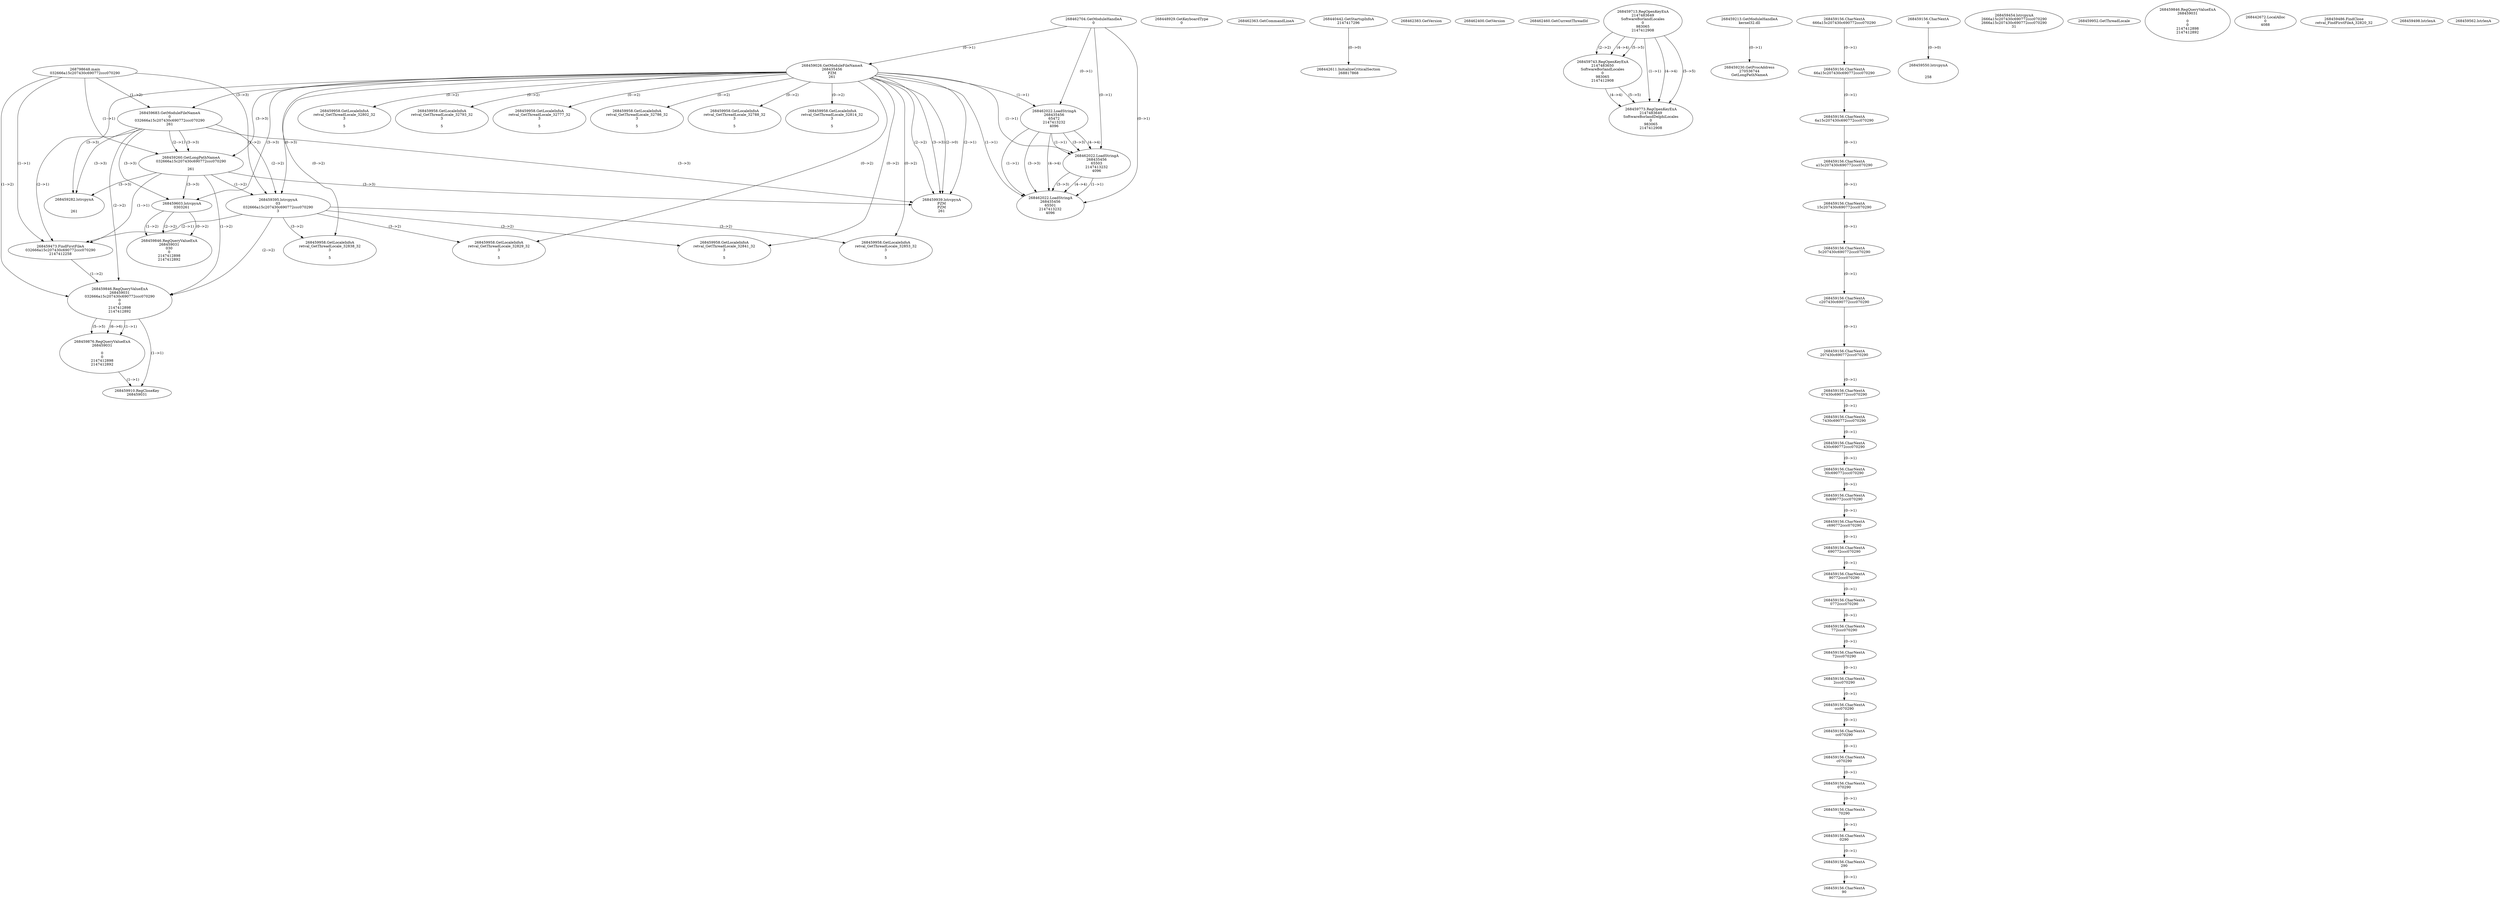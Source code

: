 // Global SCDG with merge call
digraph {
	0 [label="268798648.main
032666a15c207430c690772ccc070290"]
	1 [label="268462704.GetModuleHandleA
0"]
	2 [label="268448929.GetKeyboardType
0"]
	3 [label="268462363.GetCommandLineA
"]
	4 [label="268440442.GetStartupInfoA
2147417296"]
	5 [label="268462383.GetVersion
"]
	6 [label="268462400.GetVersion
"]
	7 [label="268462460.GetCurrentThreadId
"]
	8 [label="268459026.GetModuleFileNameA
268435456
PZM
261"]
	1 -> 8 [label="(0-->1)"]
	9 [label="268459683.GetModuleFileNameA
0
032666a15c207430c690772ccc070290
261"]
	0 -> 9 [label="(1-->2)"]
	8 -> 9 [label="(3-->3)"]
	10 [label="268459713.RegOpenKeyExA
2147483649
Software\Borland\Locales
0
983065
2147412908"]
	11 [label="268459743.RegOpenKeyExA
2147483650
Software\Borland\Locales
0
983065
2147412908"]
	10 -> 11 [label="(2-->2)"]
	10 -> 11 [label="(4-->4)"]
	10 -> 11 [label="(5-->5)"]
	12 [label="268459773.RegOpenKeyExA
2147483649
Software\Borland\Delphi\Locales
0
983065
2147412908"]
	10 -> 12 [label="(1-->1)"]
	10 -> 12 [label="(4-->4)"]
	11 -> 12 [label="(4-->4)"]
	10 -> 12 [label="(5-->5)"]
	11 -> 12 [label="(5-->5)"]
	13 [label="268459213.GetModuleHandleA
kernel32.dll"]
	14 [label="268459230.GetProcAddress
270536744
GetLongPathNameA"]
	13 -> 14 [label="(0-->1)"]
	15 [label="268459260.GetLongPathNameA
032666a15c207430c690772ccc070290

261"]
	0 -> 15 [label="(1-->1)"]
	9 -> 15 [label="(2-->1)"]
	8 -> 15 [label="(3-->3)"]
	9 -> 15 [label="(3-->3)"]
	16 [label="268459395.lstrcpynA
03
032666a15c207430c690772ccc070290
3"]
	0 -> 16 [label="(1-->2)"]
	9 -> 16 [label="(2-->2)"]
	15 -> 16 [label="(1-->2)"]
	8 -> 16 [label="(0-->3)"]
	17 [label="268459156.CharNextA
666a15c207430c690772ccc070290"]
	18 [label="268459156.CharNextA
66a15c207430c690772ccc070290"]
	17 -> 18 [label="(0-->1)"]
	19 [label="268459156.CharNextA
6a15c207430c690772ccc070290"]
	18 -> 19 [label="(0-->1)"]
	20 [label="268459156.CharNextA
a15c207430c690772ccc070290"]
	19 -> 20 [label="(0-->1)"]
	21 [label="268459156.CharNextA
15c207430c690772ccc070290"]
	20 -> 21 [label="(0-->1)"]
	22 [label="268459156.CharNextA
5c207430c690772ccc070290"]
	21 -> 22 [label="(0-->1)"]
	23 [label="268459156.CharNextA
c207430c690772ccc070290"]
	22 -> 23 [label="(0-->1)"]
	24 [label="268459156.CharNextA
207430c690772ccc070290"]
	23 -> 24 [label="(0-->1)"]
	25 [label="268459156.CharNextA
07430c690772ccc070290"]
	24 -> 25 [label="(0-->1)"]
	26 [label="268459156.CharNextA
7430c690772ccc070290"]
	25 -> 26 [label="(0-->1)"]
	27 [label="268459156.CharNextA
430c690772ccc070290"]
	26 -> 27 [label="(0-->1)"]
	28 [label="268459156.CharNextA
30c690772ccc070290"]
	27 -> 28 [label="(0-->1)"]
	29 [label="268459156.CharNextA
0c690772ccc070290"]
	28 -> 29 [label="(0-->1)"]
	30 [label="268459156.CharNextA
c690772ccc070290"]
	29 -> 30 [label="(0-->1)"]
	31 [label="268459156.CharNextA
690772ccc070290"]
	30 -> 31 [label="(0-->1)"]
	32 [label="268459156.CharNextA
90772ccc070290"]
	31 -> 32 [label="(0-->1)"]
	33 [label="268459156.CharNextA
0772ccc070290"]
	32 -> 33 [label="(0-->1)"]
	34 [label="268459156.CharNextA
772ccc070290"]
	33 -> 34 [label="(0-->1)"]
	35 [label="268459156.CharNextA
72ccc070290"]
	34 -> 35 [label="(0-->1)"]
	36 [label="268459156.CharNextA
2ccc070290"]
	35 -> 36 [label="(0-->1)"]
	37 [label="268459156.CharNextA
ccc070290"]
	36 -> 37 [label="(0-->1)"]
	38 [label="268459156.CharNextA
cc070290"]
	37 -> 38 [label="(0-->1)"]
	39 [label="268459156.CharNextA
c070290"]
	38 -> 39 [label="(0-->1)"]
	40 [label="268459156.CharNextA
070290"]
	39 -> 40 [label="(0-->1)"]
	41 [label="268459156.CharNextA
70290"]
	40 -> 41 [label="(0-->1)"]
	42 [label="268459156.CharNextA
0290"]
	41 -> 42 [label="(0-->1)"]
	43 [label="268459156.CharNextA
290"]
	42 -> 43 [label="(0-->1)"]
	44 [label="268459156.CharNextA
90"]
	43 -> 44 [label="(0-->1)"]
	45 [label="268459156.CharNextA
0"]
	46 [label="268459454.lstrcpynA
2666a15c207430c690772ccc070290
2666a15c207430c690772ccc070290
31"]
	47 [label="268459473.FindFirstFileA
032666a15c207430c690772ccc070290
2147412258"]
	0 -> 47 [label="(1-->1)"]
	9 -> 47 [label="(2-->1)"]
	15 -> 47 [label="(1-->1)"]
	16 -> 47 [label="(2-->1)"]
	48 [label="268459846.RegQueryValueExA
268459031
032666a15c207430c690772ccc070290
0
0
2147412898
2147412892"]
	0 -> 48 [label="(1-->2)"]
	9 -> 48 [label="(2-->2)"]
	15 -> 48 [label="(1-->2)"]
	16 -> 48 [label="(2-->2)"]
	47 -> 48 [label="(1-->2)"]
	49 [label="268459876.RegQueryValueExA
268459031

0
0
2147412898
2147412892"]
	48 -> 49 [label="(1-->1)"]
	48 -> 49 [label="(5-->5)"]
	48 -> 49 [label="(6-->6)"]
	50 [label="268459910.RegCloseKey
268459031"]
	48 -> 50 [label="(1-->1)"]
	49 -> 50 [label="(1-->1)"]
	51 [label="268459939.lstrcpynA
PZM
PZM
261"]
	8 -> 51 [label="(2-->1)"]
	8 -> 51 [label="(2-->2)"]
	8 -> 51 [label="(3-->3)"]
	9 -> 51 [label="(3-->3)"]
	15 -> 51 [label="(3-->3)"]
	8 -> 51 [label="(2-->0)"]
	52 [label="268459952.GetThreadLocale
"]
	53 [label="268459958.GetLocaleInfoA
retval_GetThreadLocale_32829_32
3

5"]
	8 -> 53 [label="(0-->2)"]
	16 -> 53 [label="(3-->2)"]
	54 [label="268462022.LoadStringA
268435456
65472
2147413232
4096"]
	1 -> 54 [label="(0-->1)"]
	8 -> 54 [label="(1-->1)"]
	55 [label="268462022.LoadStringA
268435456
65503
2147413232
4096"]
	1 -> 55 [label="(0-->1)"]
	8 -> 55 [label="(1-->1)"]
	54 -> 55 [label="(1-->1)"]
	54 -> 55 [label="(3-->3)"]
	54 -> 55 [label="(4-->4)"]
	56 [label="268462022.LoadStringA
268435456
65501
2147413232
4096"]
	1 -> 56 [label="(0-->1)"]
	8 -> 56 [label="(1-->1)"]
	54 -> 56 [label="(1-->1)"]
	55 -> 56 [label="(1-->1)"]
	54 -> 56 [label="(3-->3)"]
	55 -> 56 [label="(3-->3)"]
	54 -> 56 [label="(4-->4)"]
	55 -> 56 [label="(4-->4)"]
	57 [label="268459958.GetLocaleInfoA
retval_GetThreadLocale_32838_32
3

5"]
	8 -> 57 [label="(0-->2)"]
	16 -> 57 [label="(3-->2)"]
	58 [label="268459282.lstrcpynA


261"]
	8 -> 58 [label="(3-->3)"]
	9 -> 58 [label="(3-->3)"]
	15 -> 58 [label="(3-->3)"]
	59 [label="268459846.RegQueryValueExA
268459031

0
0
2147412898
2147412892"]
	60 [label="268459958.GetLocaleInfoA
retval_GetThreadLocale_32802_32
3

5"]
	8 -> 60 [label="(0-->2)"]
	61 [label="268442611.InitializeCriticalSection
268817868"]
	4 -> 61 [label="(0-->0)"]
	62 [label="268442672.LocalAlloc
0
4088"]
	63 [label="268459958.GetLocaleInfoA
retval_GetThreadLocale_32793_32
3

5"]
	8 -> 63 [label="(0-->2)"]
	64 [label="268459958.GetLocaleInfoA
retval_GetThreadLocale_32841_32
3

5"]
	8 -> 64 [label="(0-->2)"]
	16 -> 64 [label="(3-->2)"]
	65 [label="268459958.GetLocaleInfoA
retval_GetThreadLocale_32777_32
3

5"]
	8 -> 65 [label="(0-->2)"]
	66 [label="268459958.GetLocaleInfoA
retval_GetThreadLocale_32786_32
3

5"]
	8 -> 66 [label="(0-->2)"]
	67 [label="268459958.GetLocaleInfoA
retval_GetThreadLocale_32788_32
3

5"]
	8 -> 67 [label="(0-->2)"]
	68 [label="268459958.GetLocaleInfoA
retval_GetThreadLocale_32814_32
3

5"]
	8 -> 68 [label="(0-->2)"]
	69 [label="268459486.FindClose
retval_FindFirstFileA_32820_32"]
	70 [label="268459498.lstrlenA
"]
	71 [label="268459550.lstrcpynA


258"]
	45 -> 71 [label="(0-->0)"]
	72 [label="268459562.lstrlenA
"]
	73 [label="268459603.lstrcpynA
03\
03\
261"]
	8 -> 73 [label="(3-->3)"]
	9 -> 73 [label="(3-->3)"]
	15 -> 73 [label="(3-->3)"]
	74 [label="268459846.RegQueryValueExA
268459031
03\
0
0
2147412898
2147412892"]
	73 -> 74 [label="(1-->2)"]
	73 -> 74 [label="(2-->2)"]
	73 -> 74 [label="(0-->2)"]
	75 [label="268459958.GetLocaleInfoA
retval_GetThreadLocale_32853_32
3

5"]
	8 -> 75 [label="(0-->2)"]
	16 -> 75 [label="(3-->2)"]
}
